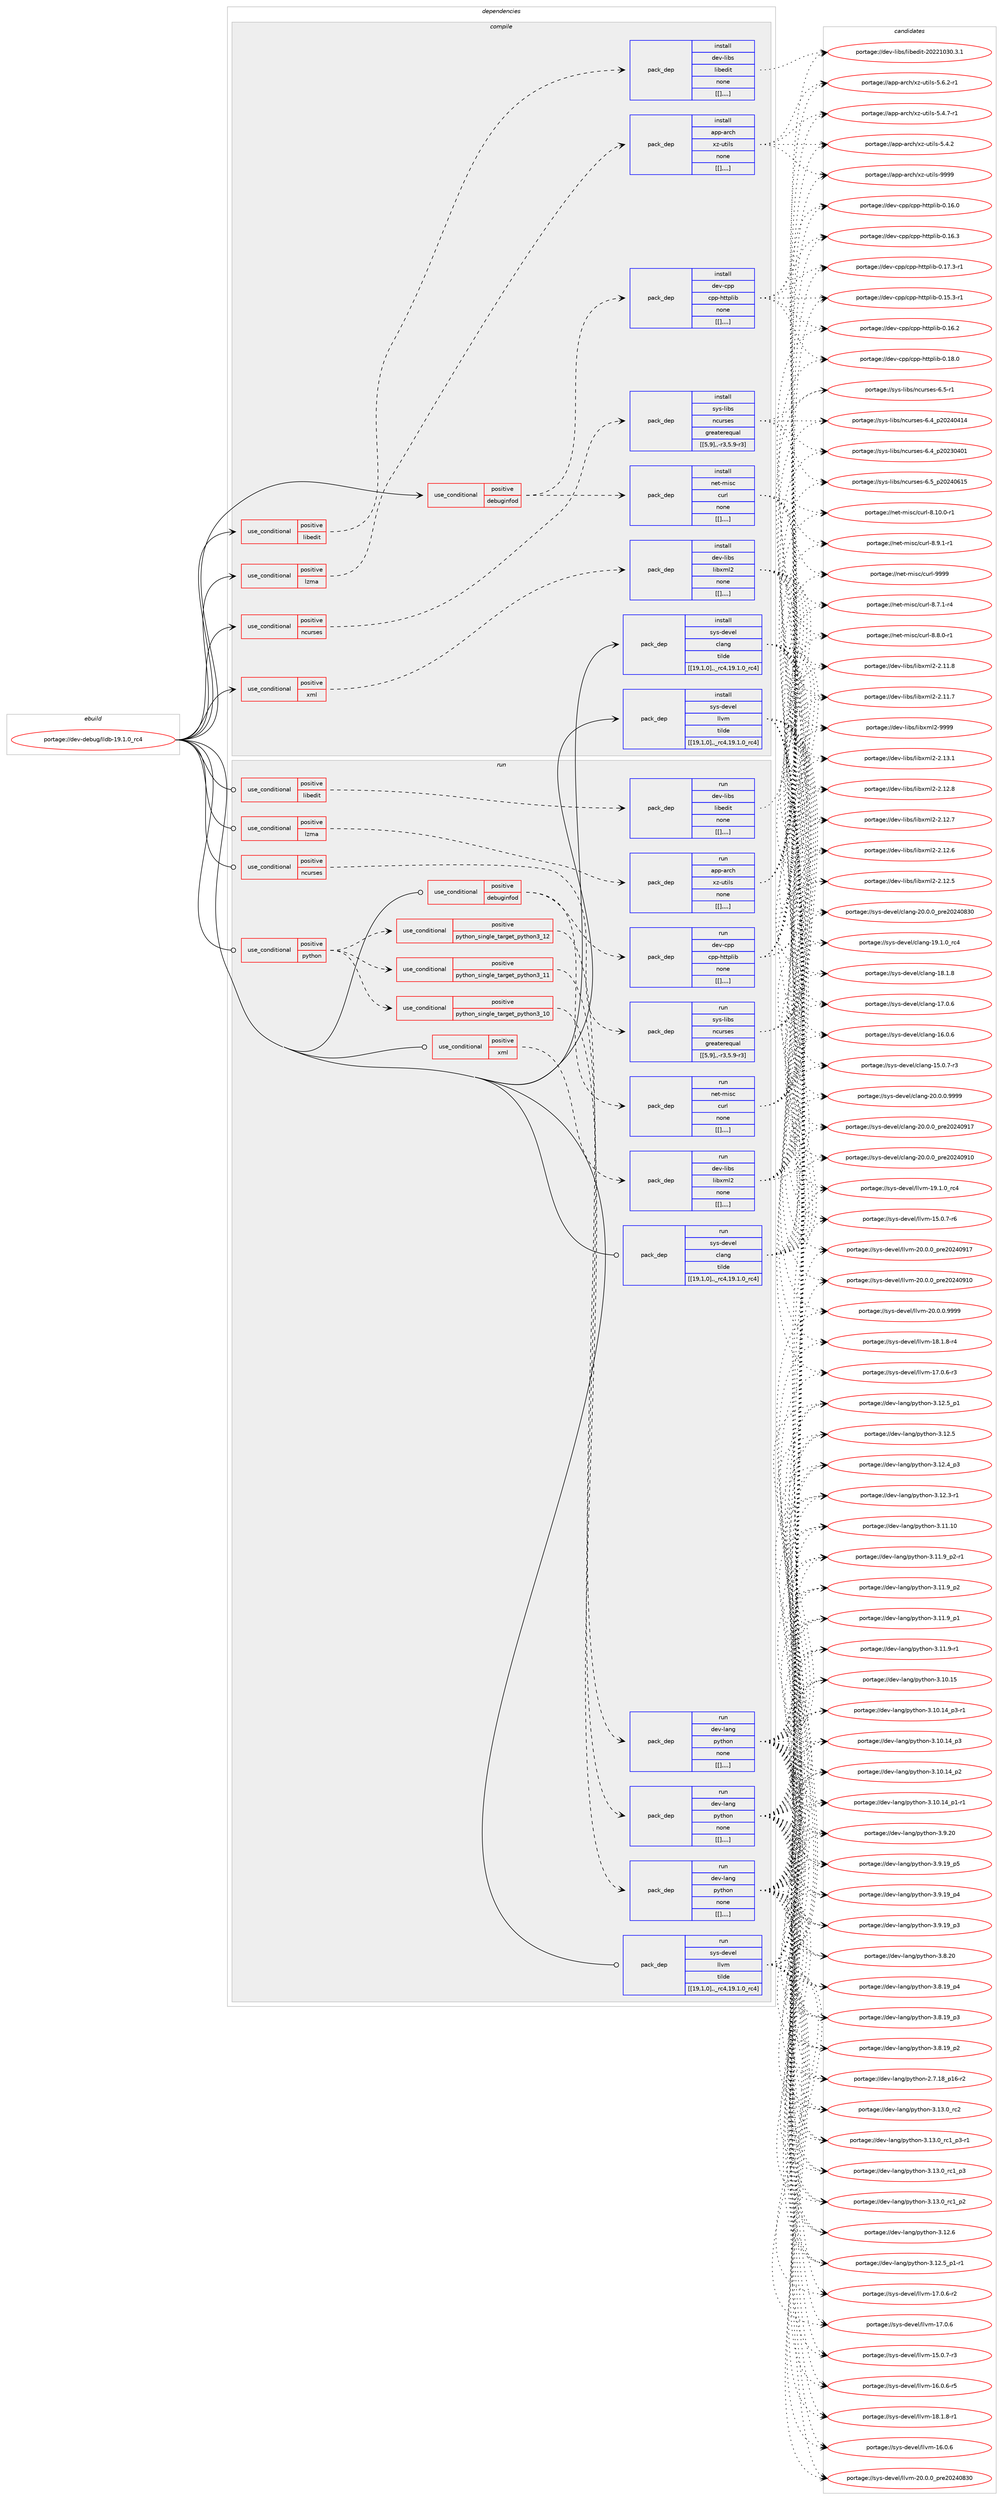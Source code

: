 digraph prolog {

# *************
# Graph options
# *************

newrank=true;
concentrate=true;
compound=true;
graph [rankdir=LR,fontname=Helvetica,fontsize=10,ranksep=1.5];#, ranksep=2.5, nodesep=0.2];
edge  [arrowhead=vee];
node  [fontname=Helvetica,fontsize=10];

# **********
# The ebuild
# **********

subgraph cluster_leftcol {
color=gray;
label=<<i>ebuild</i>>;
id [label="portage://dev-debug/lldb-19.1.0_rc4", color=red, width=4, href="../dev-debug/lldb-19.1.0_rc4.svg"];
}

# ****************
# The dependencies
# ****************

subgraph cluster_midcol {
color=gray;
label=<<i>dependencies</i>>;
subgraph cluster_compile {
fillcolor="#eeeeee";
style=filled;
label=<<i>compile</i>>;
subgraph cond19553 {
dependency72795 [label=<<TABLE BORDER="0" CELLBORDER="1" CELLSPACING="0" CELLPADDING="4"><TR><TD ROWSPAN="3" CELLPADDING="10">use_conditional</TD></TR><TR><TD>positive</TD></TR><TR><TD>debuginfod</TD></TR></TABLE>>, shape=none, color=red];
subgraph pack52294 {
dependency72796 [label=<<TABLE BORDER="0" CELLBORDER="1" CELLSPACING="0" CELLPADDING="4" WIDTH="220"><TR><TD ROWSPAN="6" CELLPADDING="30">pack_dep</TD></TR><TR><TD WIDTH="110">install</TD></TR><TR><TD>net-misc</TD></TR><TR><TD>curl</TD></TR><TR><TD>none</TD></TR><TR><TD>[[],,,,]</TD></TR></TABLE>>, shape=none, color=blue];
}
dependency72795:e -> dependency72796:w [weight=20,style="dashed",arrowhead="vee"];
subgraph pack52295 {
dependency72797 [label=<<TABLE BORDER="0" CELLBORDER="1" CELLSPACING="0" CELLPADDING="4" WIDTH="220"><TR><TD ROWSPAN="6" CELLPADDING="30">pack_dep</TD></TR><TR><TD WIDTH="110">install</TD></TR><TR><TD>dev-cpp</TD></TR><TR><TD>cpp-httplib</TD></TR><TR><TD>none</TD></TR><TR><TD>[[],,,,]</TD></TR></TABLE>>, shape=none, color=blue];
}
dependency72795:e -> dependency72797:w [weight=20,style="dashed",arrowhead="vee"];
}
id:e -> dependency72795:w [weight=20,style="solid",arrowhead="vee"];
subgraph cond19554 {
dependency72798 [label=<<TABLE BORDER="0" CELLBORDER="1" CELLSPACING="0" CELLPADDING="4"><TR><TD ROWSPAN="3" CELLPADDING="10">use_conditional</TD></TR><TR><TD>positive</TD></TR><TR><TD>libedit</TD></TR></TABLE>>, shape=none, color=red];
subgraph pack52296 {
dependency72799 [label=<<TABLE BORDER="0" CELLBORDER="1" CELLSPACING="0" CELLPADDING="4" WIDTH="220"><TR><TD ROWSPAN="6" CELLPADDING="30">pack_dep</TD></TR><TR><TD WIDTH="110">install</TD></TR><TR><TD>dev-libs</TD></TR><TR><TD>libedit</TD></TR><TR><TD>none</TD></TR><TR><TD>[[],,,,]</TD></TR></TABLE>>, shape=none, color=blue];
}
dependency72798:e -> dependency72799:w [weight=20,style="dashed",arrowhead="vee"];
}
id:e -> dependency72798:w [weight=20,style="solid",arrowhead="vee"];
subgraph cond19555 {
dependency72800 [label=<<TABLE BORDER="0" CELLBORDER="1" CELLSPACING="0" CELLPADDING="4"><TR><TD ROWSPAN="3" CELLPADDING="10">use_conditional</TD></TR><TR><TD>positive</TD></TR><TR><TD>lzma</TD></TR></TABLE>>, shape=none, color=red];
subgraph pack52297 {
dependency72801 [label=<<TABLE BORDER="0" CELLBORDER="1" CELLSPACING="0" CELLPADDING="4" WIDTH="220"><TR><TD ROWSPAN="6" CELLPADDING="30">pack_dep</TD></TR><TR><TD WIDTH="110">install</TD></TR><TR><TD>app-arch</TD></TR><TR><TD>xz-utils</TD></TR><TR><TD>none</TD></TR><TR><TD>[[],,,,]</TD></TR></TABLE>>, shape=none, color=blue];
}
dependency72800:e -> dependency72801:w [weight=20,style="dashed",arrowhead="vee"];
}
id:e -> dependency72800:w [weight=20,style="solid",arrowhead="vee"];
subgraph cond19556 {
dependency72802 [label=<<TABLE BORDER="0" CELLBORDER="1" CELLSPACING="0" CELLPADDING="4"><TR><TD ROWSPAN="3" CELLPADDING="10">use_conditional</TD></TR><TR><TD>positive</TD></TR><TR><TD>ncurses</TD></TR></TABLE>>, shape=none, color=red];
subgraph pack52298 {
dependency72803 [label=<<TABLE BORDER="0" CELLBORDER="1" CELLSPACING="0" CELLPADDING="4" WIDTH="220"><TR><TD ROWSPAN="6" CELLPADDING="30">pack_dep</TD></TR><TR><TD WIDTH="110">install</TD></TR><TR><TD>sys-libs</TD></TR><TR><TD>ncurses</TD></TR><TR><TD>greaterequal</TD></TR><TR><TD>[[5,9],,-r3,5.9-r3]</TD></TR></TABLE>>, shape=none, color=blue];
}
dependency72802:e -> dependency72803:w [weight=20,style="dashed",arrowhead="vee"];
}
id:e -> dependency72802:w [weight=20,style="solid",arrowhead="vee"];
subgraph cond19557 {
dependency72804 [label=<<TABLE BORDER="0" CELLBORDER="1" CELLSPACING="0" CELLPADDING="4"><TR><TD ROWSPAN="3" CELLPADDING="10">use_conditional</TD></TR><TR><TD>positive</TD></TR><TR><TD>xml</TD></TR></TABLE>>, shape=none, color=red];
subgraph pack52299 {
dependency72805 [label=<<TABLE BORDER="0" CELLBORDER="1" CELLSPACING="0" CELLPADDING="4" WIDTH="220"><TR><TD ROWSPAN="6" CELLPADDING="30">pack_dep</TD></TR><TR><TD WIDTH="110">install</TD></TR><TR><TD>dev-libs</TD></TR><TR><TD>libxml2</TD></TR><TR><TD>none</TD></TR><TR><TD>[[],,,,]</TD></TR></TABLE>>, shape=none, color=blue];
}
dependency72804:e -> dependency72805:w [weight=20,style="dashed",arrowhead="vee"];
}
id:e -> dependency72804:w [weight=20,style="solid",arrowhead="vee"];
subgraph pack52300 {
dependency72806 [label=<<TABLE BORDER="0" CELLBORDER="1" CELLSPACING="0" CELLPADDING="4" WIDTH="220"><TR><TD ROWSPAN="6" CELLPADDING="30">pack_dep</TD></TR><TR><TD WIDTH="110">install</TD></TR><TR><TD>sys-devel</TD></TR><TR><TD>clang</TD></TR><TR><TD>tilde</TD></TR><TR><TD>[[19,1,0],,_rc4,19.1.0_rc4]</TD></TR></TABLE>>, shape=none, color=blue];
}
id:e -> dependency72806:w [weight=20,style="solid",arrowhead="vee"];
subgraph pack52301 {
dependency72807 [label=<<TABLE BORDER="0" CELLBORDER="1" CELLSPACING="0" CELLPADDING="4" WIDTH="220"><TR><TD ROWSPAN="6" CELLPADDING="30">pack_dep</TD></TR><TR><TD WIDTH="110">install</TD></TR><TR><TD>sys-devel</TD></TR><TR><TD>llvm</TD></TR><TR><TD>tilde</TD></TR><TR><TD>[[19,1,0],,_rc4,19.1.0_rc4]</TD></TR></TABLE>>, shape=none, color=blue];
}
id:e -> dependency72807:w [weight=20,style="solid",arrowhead="vee"];
}
subgraph cluster_compileandrun {
fillcolor="#eeeeee";
style=filled;
label=<<i>compile and run</i>>;
}
subgraph cluster_run {
fillcolor="#eeeeee";
style=filled;
label=<<i>run</i>>;
subgraph cond19558 {
dependency72808 [label=<<TABLE BORDER="0" CELLBORDER="1" CELLSPACING="0" CELLPADDING="4"><TR><TD ROWSPAN="3" CELLPADDING="10">use_conditional</TD></TR><TR><TD>positive</TD></TR><TR><TD>debuginfod</TD></TR></TABLE>>, shape=none, color=red];
subgraph pack52302 {
dependency72809 [label=<<TABLE BORDER="0" CELLBORDER="1" CELLSPACING="0" CELLPADDING="4" WIDTH="220"><TR><TD ROWSPAN="6" CELLPADDING="30">pack_dep</TD></TR><TR><TD WIDTH="110">run</TD></TR><TR><TD>net-misc</TD></TR><TR><TD>curl</TD></TR><TR><TD>none</TD></TR><TR><TD>[[],,,,]</TD></TR></TABLE>>, shape=none, color=blue];
}
dependency72808:e -> dependency72809:w [weight=20,style="dashed",arrowhead="vee"];
subgraph pack52303 {
dependency72810 [label=<<TABLE BORDER="0" CELLBORDER="1" CELLSPACING="0" CELLPADDING="4" WIDTH="220"><TR><TD ROWSPAN="6" CELLPADDING="30">pack_dep</TD></TR><TR><TD WIDTH="110">run</TD></TR><TR><TD>dev-cpp</TD></TR><TR><TD>cpp-httplib</TD></TR><TR><TD>none</TD></TR><TR><TD>[[],,,,]</TD></TR></TABLE>>, shape=none, color=blue];
}
dependency72808:e -> dependency72810:w [weight=20,style="dashed",arrowhead="vee"];
}
id:e -> dependency72808:w [weight=20,style="solid",arrowhead="odot"];
subgraph cond19559 {
dependency72811 [label=<<TABLE BORDER="0" CELLBORDER="1" CELLSPACING="0" CELLPADDING="4"><TR><TD ROWSPAN="3" CELLPADDING="10">use_conditional</TD></TR><TR><TD>positive</TD></TR><TR><TD>libedit</TD></TR></TABLE>>, shape=none, color=red];
subgraph pack52304 {
dependency72812 [label=<<TABLE BORDER="0" CELLBORDER="1" CELLSPACING="0" CELLPADDING="4" WIDTH="220"><TR><TD ROWSPAN="6" CELLPADDING="30">pack_dep</TD></TR><TR><TD WIDTH="110">run</TD></TR><TR><TD>dev-libs</TD></TR><TR><TD>libedit</TD></TR><TR><TD>none</TD></TR><TR><TD>[[],,,,]</TD></TR></TABLE>>, shape=none, color=blue];
}
dependency72811:e -> dependency72812:w [weight=20,style="dashed",arrowhead="vee"];
}
id:e -> dependency72811:w [weight=20,style="solid",arrowhead="odot"];
subgraph cond19560 {
dependency72813 [label=<<TABLE BORDER="0" CELLBORDER="1" CELLSPACING="0" CELLPADDING="4"><TR><TD ROWSPAN="3" CELLPADDING="10">use_conditional</TD></TR><TR><TD>positive</TD></TR><TR><TD>lzma</TD></TR></TABLE>>, shape=none, color=red];
subgraph pack52305 {
dependency72814 [label=<<TABLE BORDER="0" CELLBORDER="1" CELLSPACING="0" CELLPADDING="4" WIDTH="220"><TR><TD ROWSPAN="6" CELLPADDING="30">pack_dep</TD></TR><TR><TD WIDTH="110">run</TD></TR><TR><TD>app-arch</TD></TR><TR><TD>xz-utils</TD></TR><TR><TD>none</TD></TR><TR><TD>[[],,,,]</TD></TR></TABLE>>, shape=none, color=blue];
}
dependency72813:e -> dependency72814:w [weight=20,style="dashed",arrowhead="vee"];
}
id:e -> dependency72813:w [weight=20,style="solid",arrowhead="odot"];
subgraph cond19561 {
dependency72815 [label=<<TABLE BORDER="0" CELLBORDER="1" CELLSPACING="0" CELLPADDING="4"><TR><TD ROWSPAN="3" CELLPADDING="10">use_conditional</TD></TR><TR><TD>positive</TD></TR><TR><TD>ncurses</TD></TR></TABLE>>, shape=none, color=red];
subgraph pack52306 {
dependency72816 [label=<<TABLE BORDER="0" CELLBORDER="1" CELLSPACING="0" CELLPADDING="4" WIDTH="220"><TR><TD ROWSPAN="6" CELLPADDING="30">pack_dep</TD></TR><TR><TD WIDTH="110">run</TD></TR><TR><TD>sys-libs</TD></TR><TR><TD>ncurses</TD></TR><TR><TD>greaterequal</TD></TR><TR><TD>[[5,9],,-r3,5.9-r3]</TD></TR></TABLE>>, shape=none, color=blue];
}
dependency72815:e -> dependency72816:w [weight=20,style="dashed",arrowhead="vee"];
}
id:e -> dependency72815:w [weight=20,style="solid",arrowhead="odot"];
subgraph cond19562 {
dependency72817 [label=<<TABLE BORDER="0" CELLBORDER="1" CELLSPACING="0" CELLPADDING="4"><TR><TD ROWSPAN="3" CELLPADDING="10">use_conditional</TD></TR><TR><TD>positive</TD></TR><TR><TD>python</TD></TR></TABLE>>, shape=none, color=red];
subgraph cond19563 {
dependency72818 [label=<<TABLE BORDER="0" CELLBORDER="1" CELLSPACING="0" CELLPADDING="4"><TR><TD ROWSPAN="3" CELLPADDING="10">use_conditional</TD></TR><TR><TD>positive</TD></TR><TR><TD>python_single_target_python3_10</TD></TR></TABLE>>, shape=none, color=red];
subgraph pack52307 {
dependency72819 [label=<<TABLE BORDER="0" CELLBORDER="1" CELLSPACING="0" CELLPADDING="4" WIDTH="220"><TR><TD ROWSPAN="6" CELLPADDING="30">pack_dep</TD></TR><TR><TD WIDTH="110">run</TD></TR><TR><TD>dev-lang</TD></TR><TR><TD>python</TD></TR><TR><TD>none</TD></TR><TR><TD>[[],,,,]</TD></TR></TABLE>>, shape=none, color=blue];
}
dependency72818:e -> dependency72819:w [weight=20,style="dashed",arrowhead="vee"];
}
dependency72817:e -> dependency72818:w [weight=20,style="dashed",arrowhead="vee"];
subgraph cond19564 {
dependency72820 [label=<<TABLE BORDER="0" CELLBORDER="1" CELLSPACING="0" CELLPADDING="4"><TR><TD ROWSPAN="3" CELLPADDING="10">use_conditional</TD></TR><TR><TD>positive</TD></TR><TR><TD>python_single_target_python3_11</TD></TR></TABLE>>, shape=none, color=red];
subgraph pack52308 {
dependency72821 [label=<<TABLE BORDER="0" CELLBORDER="1" CELLSPACING="0" CELLPADDING="4" WIDTH="220"><TR><TD ROWSPAN="6" CELLPADDING="30">pack_dep</TD></TR><TR><TD WIDTH="110">run</TD></TR><TR><TD>dev-lang</TD></TR><TR><TD>python</TD></TR><TR><TD>none</TD></TR><TR><TD>[[],,,,]</TD></TR></TABLE>>, shape=none, color=blue];
}
dependency72820:e -> dependency72821:w [weight=20,style="dashed",arrowhead="vee"];
}
dependency72817:e -> dependency72820:w [weight=20,style="dashed",arrowhead="vee"];
subgraph cond19565 {
dependency72822 [label=<<TABLE BORDER="0" CELLBORDER="1" CELLSPACING="0" CELLPADDING="4"><TR><TD ROWSPAN="3" CELLPADDING="10">use_conditional</TD></TR><TR><TD>positive</TD></TR><TR><TD>python_single_target_python3_12</TD></TR></TABLE>>, shape=none, color=red];
subgraph pack52309 {
dependency72823 [label=<<TABLE BORDER="0" CELLBORDER="1" CELLSPACING="0" CELLPADDING="4" WIDTH="220"><TR><TD ROWSPAN="6" CELLPADDING="30">pack_dep</TD></TR><TR><TD WIDTH="110">run</TD></TR><TR><TD>dev-lang</TD></TR><TR><TD>python</TD></TR><TR><TD>none</TD></TR><TR><TD>[[],,,,]</TD></TR></TABLE>>, shape=none, color=blue];
}
dependency72822:e -> dependency72823:w [weight=20,style="dashed",arrowhead="vee"];
}
dependency72817:e -> dependency72822:w [weight=20,style="dashed",arrowhead="vee"];
}
id:e -> dependency72817:w [weight=20,style="solid",arrowhead="odot"];
subgraph cond19566 {
dependency72824 [label=<<TABLE BORDER="0" CELLBORDER="1" CELLSPACING="0" CELLPADDING="4"><TR><TD ROWSPAN="3" CELLPADDING="10">use_conditional</TD></TR><TR><TD>positive</TD></TR><TR><TD>xml</TD></TR></TABLE>>, shape=none, color=red];
subgraph pack52310 {
dependency72825 [label=<<TABLE BORDER="0" CELLBORDER="1" CELLSPACING="0" CELLPADDING="4" WIDTH="220"><TR><TD ROWSPAN="6" CELLPADDING="30">pack_dep</TD></TR><TR><TD WIDTH="110">run</TD></TR><TR><TD>dev-libs</TD></TR><TR><TD>libxml2</TD></TR><TR><TD>none</TD></TR><TR><TD>[[],,,,]</TD></TR></TABLE>>, shape=none, color=blue];
}
dependency72824:e -> dependency72825:w [weight=20,style="dashed",arrowhead="vee"];
}
id:e -> dependency72824:w [weight=20,style="solid",arrowhead="odot"];
subgraph pack52311 {
dependency72826 [label=<<TABLE BORDER="0" CELLBORDER="1" CELLSPACING="0" CELLPADDING="4" WIDTH="220"><TR><TD ROWSPAN="6" CELLPADDING="30">pack_dep</TD></TR><TR><TD WIDTH="110">run</TD></TR><TR><TD>sys-devel</TD></TR><TR><TD>clang</TD></TR><TR><TD>tilde</TD></TR><TR><TD>[[19,1,0],,_rc4,19.1.0_rc4]</TD></TR></TABLE>>, shape=none, color=blue];
}
id:e -> dependency72826:w [weight=20,style="solid",arrowhead="odot"];
subgraph pack52312 {
dependency72827 [label=<<TABLE BORDER="0" CELLBORDER="1" CELLSPACING="0" CELLPADDING="4" WIDTH="220"><TR><TD ROWSPAN="6" CELLPADDING="30">pack_dep</TD></TR><TR><TD WIDTH="110">run</TD></TR><TR><TD>sys-devel</TD></TR><TR><TD>llvm</TD></TR><TR><TD>tilde</TD></TR><TR><TD>[[19,1,0],,_rc4,19.1.0_rc4]</TD></TR></TABLE>>, shape=none, color=blue];
}
id:e -> dependency72827:w [weight=20,style="solid",arrowhead="odot"];
}
}

# **************
# The candidates
# **************

subgraph cluster_choices {
rank=same;
color=gray;
label=<<i>candidates</i>>;

subgraph choice52294 {
color=black;
nodesep=1;
choice110101116451091051159947991171141084557575757 [label="portage://net-misc/curl-9999", color=red, width=4,href="../net-misc/curl-9999.svg"];
choice11010111645109105115994799117114108455646494846484511449 [label="portage://net-misc/curl-8.10.0-r1", color=red, width=4,href="../net-misc/curl-8.10.0-r1.svg"];
choice110101116451091051159947991171141084556465746494511449 [label="portage://net-misc/curl-8.9.1-r1", color=red, width=4,href="../net-misc/curl-8.9.1-r1.svg"];
choice110101116451091051159947991171141084556465646484511449 [label="portage://net-misc/curl-8.8.0-r1", color=red, width=4,href="../net-misc/curl-8.8.0-r1.svg"];
choice110101116451091051159947991171141084556465546494511452 [label="portage://net-misc/curl-8.7.1-r4", color=red, width=4,href="../net-misc/curl-8.7.1-r4.svg"];
dependency72796:e -> choice110101116451091051159947991171141084557575757:w [style=dotted,weight="100"];
dependency72796:e -> choice11010111645109105115994799117114108455646494846484511449:w [style=dotted,weight="100"];
dependency72796:e -> choice110101116451091051159947991171141084556465746494511449:w [style=dotted,weight="100"];
dependency72796:e -> choice110101116451091051159947991171141084556465646484511449:w [style=dotted,weight="100"];
dependency72796:e -> choice110101116451091051159947991171141084556465546494511452:w [style=dotted,weight="100"];
}
subgraph choice52295 {
color=black;
nodesep=1;
choice10010111845991121124799112112451041161161121081059845484649564648 [label="portage://dev-cpp/cpp-httplib-0.18.0", color=red, width=4,href="../dev-cpp/cpp-httplib-0.18.0.svg"];
choice100101118459911211247991121124510411611611210810598454846495546514511449 [label="portage://dev-cpp/cpp-httplib-0.17.3-r1", color=red, width=4,href="../dev-cpp/cpp-httplib-0.17.3-r1.svg"];
choice10010111845991121124799112112451041161161121081059845484649544651 [label="portage://dev-cpp/cpp-httplib-0.16.3", color=red, width=4,href="../dev-cpp/cpp-httplib-0.16.3.svg"];
choice10010111845991121124799112112451041161161121081059845484649544650 [label="portage://dev-cpp/cpp-httplib-0.16.2", color=red, width=4,href="../dev-cpp/cpp-httplib-0.16.2.svg"];
choice10010111845991121124799112112451041161161121081059845484649544648 [label="portage://dev-cpp/cpp-httplib-0.16.0", color=red, width=4,href="../dev-cpp/cpp-httplib-0.16.0.svg"];
choice100101118459911211247991121124510411611611210810598454846495346514511449 [label="portage://dev-cpp/cpp-httplib-0.15.3-r1", color=red, width=4,href="../dev-cpp/cpp-httplib-0.15.3-r1.svg"];
dependency72797:e -> choice10010111845991121124799112112451041161161121081059845484649564648:w [style=dotted,weight="100"];
dependency72797:e -> choice100101118459911211247991121124510411611611210810598454846495546514511449:w [style=dotted,weight="100"];
dependency72797:e -> choice10010111845991121124799112112451041161161121081059845484649544651:w [style=dotted,weight="100"];
dependency72797:e -> choice10010111845991121124799112112451041161161121081059845484649544650:w [style=dotted,weight="100"];
dependency72797:e -> choice10010111845991121124799112112451041161161121081059845484649544648:w [style=dotted,weight="100"];
dependency72797:e -> choice100101118459911211247991121124510411611611210810598454846495346514511449:w [style=dotted,weight="100"];
}
subgraph choice52296 {
color=black;
nodesep=1;
choice1001011184510810598115471081059810110010511645504850504948514846514649 [label="portage://dev-libs/libedit-20221030.3.1", color=red, width=4,href="../dev-libs/libedit-20221030.3.1.svg"];
dependency72799:e -> choice1001011184510810598115471081059810110010511645504850504948514846514649:w [style=dotted,weight="100"];
}
subgraph choice52297 {
color=black;
nodesep=1;
choice9711211245971149910447120122451171161051081154557575757 [label="portage://app-arch/xz-utils-9999", color=red, width=4,href="../app-arch/xz-utils-9999.svg"];
choice9711211245971149910447120122451171161051081154553465446504511449 [label="portage://app-arch/xz-utils-5.6.2-r1", color=red, width=4,href="../app-arch/xz-utils-5.6.2-r1.svg"];
choice9711211245971149910447120122451171161051081154553465246554511449 [label="portage://app-arch/xz-utils-5.4.7-r1", color=red, width=4,href="../app-arch/xz-utils-5.4.7-r1.svg"];
choice971121124597114991044712012245117116105108115455346524650 [label="portage://app-arch/xz-utils-5.4.2", color=red, width=4,href="../app-arch/xz-utils-5.4.2.svg"];
dependency72801:e -> choice9711211245971149910447120122451171161051081154557575757:w [style=dotted,weight="100"];
dependency72801:e -> choice9711211245971149910447120122451171161051081154553465446504511449:w [style=dotted,weight="100"];
dependency72801:e -> choice9711211245971149910447120122451171161051081154553465246554511449:w [style=dotted,weight="100"];
dependency72801:e -> choice971121124597114991044712012245117116105108115455346524650:w [style=dotted,weight="100"];
}
subgraph choice52298 {
color=black;
nodesep=1;
choice1151211154510810598115471109911711411510111545544653951125048505248544953 [label="portage://sys-libs/ncurses-6.5_p20240615", color=red, width=4,href="../sys-libs/ncurses-6.5_p20240615.svg"];
choice11512111545108105981154711099117114115101115455446534511449 [label="portage://sys-libs/ncurses-6.5-r1", color=red, width=4,href="../sys-libs/ncurses-6.5-r1.svg"];
choice1151211154510810598115471109911711411510111545544652951125048505248524952 [label="portage://sys-libs/ncurses-6.4_p20240414", color=red, width=4,href="../sys-libs/ncurses-6.4_p20240414.svg"];
choice1151211154510810598115471109911711411510111545544652951125048505148524849 [label="portage://sys-libs/ncurses-6.4_p20230401", color=red, width=4,href="../sys-libs/ncurses-6.4_p20230401.svg"];
dependency72803:e -> choice1151211154510810598115471109911711411510111545544653951125048505248544953:w [style=dotted,weight="100"];
dependency72803:e -> choice11512111545108105981154711099117114115101115455446534511449:w [style=dotted,weight="100"];
dependency72803:e -> choice1151211154510810598115471109911711411510111545544652951125048505248524952:w [style=dotted,weight="100"];
dependency72803:e -> choice1151211154510810598115471109911711411510111545544652951125048505148524849:w [style=dotted,weight="100"];
}
subgraph choice52299 {
color=black;
nodesep=1;
choice10010111845108105981154710810598120109108504557575757 [label="portage://dev-libs/libxml2-9999", color=red, width=4,href="../dev-libs/libxml2-9999.svg"];
choice100101118451081059811547108105981201091085045504649514649 [label="portage://dev-libs/libxml2-2.13.1", color=red, width=4,href="../dev-libs/libxml2-2.13.1.svg"];
choice100101118451081059811547108105981201091085045504649504656 [label="portage://dev-libs/libxml2-2.12.8", color=red, width=4,href="../dev-libs/libxml2-2.12.8.svg"];
choice100101118451081059811547108105981201091085045504649504655 [label="portage://dev-libs/libxml2-2.12.7", color=red, width=4,href="../dev-libs/libxml2-2.12.7.svg"];
choice100101118451081059811547108105981201091085045504649504654 [label="portage://dev-libs/libxml2-2.12.6", color=red, width=4,href="../dev-libs/libxml2-2.12.6.svg"];
choice100101118451081059811547108105981201091085045504649504653 [label="portage://dev-libs/libxml2-2.12.5", color=red, width=4,href="../dev-libs/libxml2-2.12.5.svg"];
choice100101118451081059811547108105981201091085045504649494656 [label="portage://dev-libs/libxml2-2.11.8", color=red, width=4,href="../dev-libs/libxml2-2.11.8.svg"];
choice100101118451081059811547108105981201091085045504649494655 [label="portage://dev-libs/libxml2-2.11.7", color=red, width=4,href="../dev-libs/libxml2-2.11.7.svg"];
dependency72805:e -> choice10010111845108105981154710810598120109108504557575757:w [style=dotted,weight="100"];
dependency72805:e -> choice100101118451081059811547108105981201091085045504649514649:w [style=dotted,weight="100"];
dependency72805:e -> choice100101118451081059811547108105981201091085045504649504656:w [style=dotted,weight="100"];
dependency72805:e -> choice100101118451081059811547108105981201091085045504649504655:w [style=dotted,weight="100"];
dependency72805:e -> choice100101118451081059811547108105981201091085045504649504654:w [style=dotted,weight="100"];
dependency72805:e -> choice100101118451081059811547108105981201091085045504649504653:w [style=dotted,weight="100"];
dependency72805:e -> choice100101118451081059811547108105981201091085045504649494656:w [style=dotted,weight="100"];
dependency72805:e -> choice100101118451081059811547108105981201091085045504649494655:w [style=dotted,weight="100"];
}
subgraph choice52300 {
color=black;
nodesep=1;
choice11512111545100101118101108479910897110103455048464846484657575757 [label="portage://sys-devel/clang-20.0.0.9999", color=red, width=4,href="../sys-devel/clang-20.0.0.9999.svg"];
choice1151211154510010111810110847991089711010345504846484648951121141015048505248574955 [label="portage://sys-devel/clang-20.0.0_pre20240917", color=red, width=4,href="../sys-devel/clang-20.0.0_pre20240917.svg"];
choice1151211154510010111810110847991089711010345504846484648951121141015048505248574948 [label="portage://sys-devel/clang-20.0.0_pre20240910", color=red, width=4,href="../sys-devel/clang-20.0.0_pre20240910.svg"];
choice1151211154510010111810110847991089711010345504846484648951121141015048505248565148 [label="portage://sys-devel/clang-20.0.0_pre20240830", color=red, width=4,href="../sys-devel/clang-20.0.0_pre20240830.svg"];
choice1151211154510010111810110847991089711010345495746494648951149952 [label="portage://sys-devel/clang-19.1.0_rc4", color=red, width=4,href="../sys-devel/clang-19.1.0_rc4.svg"];
choice1151211154510010111810110847991089711010345495646494656 [label="portage://sys-devel/clang-18.1.8", color=red, width=4,href="../sys-devel/clang-18.1.8.svg"];
choice1151211154510010111810110847991089711010345495546484654 [label="portage://sys-devel/clang-17.0.6", color=red, width=4,href="../sys-devel/clang-17.0.6.svg"];
choice1151211154510010111810110847991089711010345495446484654 [label="portage://sys-devel/clang-16.0.6", color=red, width=4,href="../sys-devel/clang-16.0.6.svg"];
choice11512111545100101118101108479910897110103454953464846554511451 [label="portage://sys-devel/clang-15.0.7-r3", color=red, width=4,href="../sys-devel/clang-15.0.7-r3.svg"];
dependency72806:e -> choice11512111545100101118101108479910897110103455048464846484657575757:w [style=dotted,weight="100"];
dependency72806:e -> choice1151211154510010111810110847991089711010345504846484648951121141015048505248574955:w [style=dotted,weight="100"];
dependency72806:e -> choice1151211154510010111810110847991089711010345504846484648951121141015048505248574948:w [style=dotted,weight="100"];
dependency72806:e -> choice1151211154510010111810110847991089711010345504846484648951121141015048505248565148:w [style=dotted,weight="100"];
dependency72806:e -> choice1151211154510010111810110847991089711010345495746494648951149952:w [style=dotted,weight="100"];
dependency72806:e -> choice1151211154510010111810110847991089711010345495646494656:w [style=dotted,weight="100"];
dependency72806:e -> choice1151211154510010111810110847991089711010345495546484654:w [style=dotted,weight="100"];
dependency72806:e -> choice1151211154510010111810110847991089711010345495446484654:w [style=dotted,weight="100"];
dependency72806:e -> choice11512111545100101118101108479910897110103454953464846554511451:w [style=dotted,weight="100"];
}
subgraph choice52301 {
color=black;
nodesep=1;
choice1151211154510010111810110847108108118109455048464846484657575757 [label="portage://sys-devel/llvm-20.0.0.9999", color=red, width=4,href="../sys-devel/llvm-20.0.0.9999.svg"];
choice115121115451001011181011084710810811810945504846484648951121141015048505248574955 [label="portage://sys-devel/llvm-20.0.0_pre20240917", color=red, width=4,href="../sys-devel/llvm-20.0.0_pre20240917.svg"];
choice115121115451001011181011084710810811810945504846484648951121141015048505248574948 [label="portage://sys-devel/llvm-20.0.0_pre20240910", color=red, width=4,href="../sys-devel/llvm-20.0.0_pre20240910.svg"];
choice115121115451001011181011084710810811810945504846484648951121141015048505248565148 [label="portage://sys-devel/llvm-20.0.0_pre20240830", color=red, width=4,href="../sys-devel/llvm-20.0.0_pre20240830.svg"];
choice115121115451001011181011084710810811810945495746494648951149952 [label="portage://sys-devel/llvm-19.1.0_rc4", color=red, width=4,href="../sys-devel/llvm-19.1.0_rc4.svg"];
choice1151211154510010111810110847108108118109454956464946564511452 [label="portage://sys-devel/llvm-18.1.8-r4", color=red, width=4,href="../sys-devel/llvm-18.1.8-r4.svg"];
choice1151211154510010111810110847108108118109454956464946564511449 [label="portage://sys-devel/llvm-18.1.8-r1", color=red, width=4,href="../sys-devel/llvm-18.1.8-r1.svg"];
choice1151211154510010111810110847108108118109454955464846544511451 [label="portage://sys-devel/llvm-17.0.6-r3", color=red, width=4,href="../sys-devel/llvm-17.0.6-r3.svg"];
choice1151211154510010111810110847108108118109454955464846544511450 [label="portage://sys-devel/llvm-17.0.6-r2", color=red, width=4,href="../sys-devel/llvm-17.0.6-r2.svg"];
choice115121115451001011181011084710810811810945495546484654 [label="portage://sys-devel/llvm-17.0.6", color=red, width=4,href="../sys-devel/llvm-17.0.6.svg"];
choice1151211154510010111810110847108108118109454954464846544511453 [label="portage://sys-devel/llvm-16.0.6-r5", color=red, width=4,href="../sys-devel/llvm-16.0.6-r5.svg"];
choice115121115451001011181011084710810811810945495446484654 [label="portage://sys-devel/llvm-16.0.6", color=red, width=4,href="../sys-devel/llvm-16.0.6.svg"];
choice1151211154510010111810110847108108118109454953464846554511454 [label="portage://sys-devel/llvm-15.0.7-r6", color=red, width=4,href="../sys-devel/llvm-15.0.7-r6.svg"];
choice1151211154510010111810110847108108118109454953464846554511451 [label="portage://sys-devel/llvm-15.0.7-r3", color=red, width=4,href="../sys-devel/llvm-15.0.7-r3.svg"];
dependency72807:e -> choice1151211154510010111810110847108108118109455048464846484657575757:w [style=dotted,weight="100"];
dependency72807:e -> choice115121115451001011181011084710810811810945504846484648951121141015048505248574955:w [style=dotted,weight="100"];
dependency72807:e -> choice115121115451001011181011084710810811810945504846484648951121141015048505248574948:w [style=dotted,weight="100"];
dependency72807:e -> choice115121115451001011181011084710810811810945504846484648951121141015048505248565148:w [style=dotted,weight="100"];
dependency72807:e -> choice115121115451001011181011084710810811810945495746494648951149952:w [style=dotted,weight="100"];
dependency72807:e -> choice1151211154510010111810110847108108118109454956464946564511452:w [style=dotted,weight="100"];
dependency72807:e -> choice1151211154510010111810110847108108118109454956464946564511449:w [style=dotted,weight="100"];
dependency72807:e -> choice1151211154510010111810110847108108118109454955464846544511451:w [style=dotted,weight="100"];
dependency72807:e -> choice1151211154510010111810110847108108118109454955464846544511450:w [style=dotted,weight="100"];
dependency72807:e -> choice115121115451001011181011084710810811810945495546484654:w [style=dotted,weight="100"];
dependency72807:e -> choice1151211154510010111810110847108108118109454954464846544511453:w [style=dotted,weight="100"];
dependency72807:e -> choice115121115451001011181011084710810811810945495446484654:w [style=dotted,weight="100"];
dependency72807:e -> choice1151211154510010111810110847108108118109454953464846554511454:w [style=dotted,weight="100"];
dependency72807:e -> choice1151211154510010111810110847108108118109454953464846554511451:w [style=dotted,weight="100"];
}
subgraph choice52302 {
color=black;
nodesep=1;
choice110101116451091051159947991171141084557575757 [label="portage://net-misc/curl-9999", color=red, width=4,href="../net-misc/curl-9999.svg"];
choice11010111645109105115994799117114108455646494846484511449 [label="portage://net-misc/curl-8.10.0-r1", color=red, width=4,href="../net-misc/curl-8.10.0-r1.svg"];
choice110101116451091051159947991171141084556465746494511449 [label="portage://net-misc/curl-8.9.1-r1", color=red, width=4,href="../net-misc/curl-8.9.1-r1.svg"];
choice110101116451091051159947991171141084556465646484511449 [label="portage://net-misc/curl-8.8.0-r1", color=red, width=4,href="../net-misc/curl-8.8.0-r1.svg"];
choice110101116451091051159947991171141084556465546494511452 [label="portage://net-misc/curl-8.7.1-r4", color=red, width=4,href="../net-misc/curl-8.7.1-r4.svg"];
dependency72809:e -> choice110101116451091051159947991171141084557575757:w [style=dotted,weight="100"];
dependency72809:e -> choice11010111645109105115994799117114108455646494846484511449:w [style=dotted,weight="100"];
dependency72809:e -> choice110101116451091051159947991171141084556465746494511449:w [style=dotted,weight="100"];
dependency72809:e -> choice110101116451091051159947991171141084556465646484511449:w [style=dotted,weight="100"];
dependency72809:e -> choice110101116451091051159947991171141084556465546494511452:w [style=dotted,weight="100"];
}
subgraph choice52303 {
color=black;
nodesep=1;
choice10010111845991121124799112112451041161161121081059845484649564648 [label="portage://dev-cpp/cpp-httplib-0.18.0", color=red, width=4,href="../dev-cpp/cpp-httplib-0.18.0.svg"];
choice100101118459911211247991121124510411611611210810598454846495546514511449 [label="portage://dev-cpp/cpp-httplib-0.17.3-r1", color=red, width=4,href="../dev-cpp/cpp-httplib-0.17.3-r1.svg"];
choice10010111845991121124799112112451041161161121081059845484649544651 [label="portage://dev-cpp/cpp-httplib-0.16.3", color=red, width=4,href="../dev-cpp/cpp-httplib-0.16.3.svg"];
choice10010111845991121124799112112451041161161121081059845484649544650 [label="portage://dev-cpp/cpp-httplib-0.16.2", color=red, width=4,href="../dev-cpp/cpp-httplib-0.16.2.svg"];
choice10010111845991121124799112112451041161161121081059845484649544648 [label="portage://dev-cpp/cpp-httplib-0.16.0", color=red, width=4,href="../dev-cpp/cpp-httplib-0.16.0.svg"];
choice100101118459911211247991121124510411611611210810598454846495346514511449 [label="portage://dev-cpp/cpp-httplib-0.15.3-r1", color=red, width=4,href="../dev-cpp/cpp-httplib-0.15.3-r1.svg"];
dependency72810:e -> choice10010111845991121124799112112451041161161121081059845484649564648:w [style=dotted,weight="100"];
dependency72810:e -> choice100101118459911211247991121124510411611611210810598454846495546514511449:w [style=dotted,weight="100"];
dependency72810:e -> choice10010111845991121124799112112451041161161121081059845484649544651:w [style=dotted,weight="100"];
dependency72810:e -> choice10010111845991121124799112112451041161161121081059845484649544650:w [style=dotted,weight="100"];
dependency72810:e -> choice10010111845991121124799112112451041161161121081059845484649544648:w [style=dotted,weight="100"];
dependency72810:e -> choice100101118459911211247991121124510411611611210810598454846495346514511449:w [style=dotted,weight="100"];
}
subgraph choice52304 {
color=black;
nodesep=1;
choice1001011184510810598115471081059810110010511645504850504948514846514649 [label="portage://dev-libs/libedit-20221030.3.1", color=red, width=4,href="../dev-libs/libedit-20221030.3.1.svg"];
dependency72812:e -> choice1001011184510810598115471081059810110010511645504850504948514846514649:w [style=dotted,weight="100"];
}
subgraph choice52305 {
color=black;
nodesep=1;
choice9711211245971149910447120122451171161051081154557575757 [label="portage://app-arch/xz-utils-9999", color=red, width=4,href="../app-arch/xz-utils-9999.svg"];
choice9711211245971149910447120122451171161051081154553465446504511449 [label="portage://app-arch/xz-utils-5.6.2-r1", color=red, width=4,href="../app-arch/xz-utils-5.6.2-r1.svg"];
choice9711211245971149910447120122451171161051081154553465246554511449 [label="portage://app-arch/xz-utils-5.4.7-r1", color=red, width=4,href="../app-arch/xz-utils-5.4.7-r1.svg"];
choice971121124597114991044712012245117116105108115455346524650 [label="portage://app-arch/xz-utils-5.4.2", color=red, width=4,href="../app-arch/xz-utils-5.4.2.svg"];
dependency72814:e -> choice9711211245971149910447120122451171161051081154557575757:w [style=dotted,weight="100"];
dependency72814:e -> choice9711211245971149910447120122451171161051081154553465446504511449:w [style=dotted,weight="100"];
dependency72814:e -> choice9711211245971149910447120122451171161051081154553465246554511449:w [style=dotted,weight="100"];
dependency72814:e -> choice971121124597114991044712012245117116105108115455346524650:w [style=dotted,weight="100"];
}
subgraph choice52306 {
color=black;
nodesep=1;
choice1151211154510810598115471109911711411510111545544653951125048505248544953 [label="portage://sys-libs/ncurses-6.5_p20240615", color=red, width=4,href="../sys-libs/ncurses-6.5_p20240615.svg"];
choice11512111545108105981154711099117114115101115455446534511449 [label="portage://sys-libs/ncurses-6.5-r1", color=red, width=4,href="../sys-libs/ncurses-6.5-r1.svg"];
choice1151211154510810598115471109911711411510111545544652951125048505248524952 [label="portage://sys-libs/ncurses-6.4_p20240414", color=red, width=4,href="../sys-libs/ncurses-6.4_p20240414.svg"];
choice1151211154510810598115471109911711411510111545544652951125048505148524849 [label="portage://sys-libs/ncurses-6.4_p20230401", color=red, width=4,href="../sys-libs/ncurses-6.4_p20230401.svg"];
dependency72816:e -> choice1151211154510810598115471109911711411510111545544653951125048505248544953:w [style=dotted,weight="100"];
dependency72816:e -> choice11512111545108105981154711099117114115101115455446534511449:w [style=dotted,weight="100"];
dependency72816:e -> choice1151211154510810598115471109911711411510111545544652951125048505248524952:w [style=dotted,weight="100"];
dependency72816:e -> choice1151211154510810598115471109911711411510111545544652951125048505148524849:w [style=dotted,weight="100"];
}
subgraph choice52307 {
color=black;
nodesep=1;
choice10010111845108971101034711212111610411111045514649514648951149950 [label="portage://dev-lang/python-3.13.0_rc2", color=red, width=4,href="../dev-lang/python-3.13.0_rc2.svg"];
choice1001011184510897110103471121211161041111104551464951464895114994995112514511449 [label="portage://dev-lang/python-3.13.0_rc1_p3-r1", color=red, width=4,href="../dev-lang/python-3.13.0_rc1_p3-r1.svg"];
choice100101118451089711010347112121116104111110455146495146489511499499511251 [label="portage://dev-lang/python-3.13.0_rc1_p3", color=red, width=4,href="../dev-lang/python-3.13.0_rc1_p3.svg"];
choice100101118451089711010347112121116104111110455146495146489511499499511250 [label="portage://dev-lang/python-3.13.0_rc1_p2", color=red, width=4,href="../dev-lang/python-3.13.0_rc1_p2.svg"];
choice10010111845108971101034711212111610411111045514649504654 [label="portage://dev-lang/python-3.12.6", color=red, width=4,href="../dev-lang/python-3.12.6.svg"];
choice1001011184510897110103471121211161041111104551464950465395112494511449 [label="portage://dev-lang/python-3.12.5_p1-r1", color=red, width=4,href="../dev-lang/python-3.12.5_p1-r1.svg"];
choice100101118451089711010347112121116104111110455146495046539511249 [label="portage://dev-lang/python-3.12.5_p1", color=red, width=4,href="../dev-lang/python-3.12.5_p1.svg"];
choice10010111845108971101034711212111610411111045514649504653 [label="portage://dev-lang/python-3.12.5", color=red, width=4,href="../dev-lang/python-3.12.5.svg"];
choice100101118451089711010347112121116104111110455146495046529511251 [label="portage://dev-lang/python-3.12.4_p3", color=red, width=4,href="../dev-lang/python-3.12.4_p3.svg"];
choice100101118451089711010347112121116104111110455146495046514511449 [label="portage://dev-lang/python-3.12.3-r1", color=red, width=4,href="../dev-lang/python-3.12.3-r1.svg"];
choice1001011184510897110103471121211161041111104551464949464948 [label="portage://dev-lang/python-3.11.10", color=red, width=4,href="../dev-lang/python-3.11.10.svg"];
choice1001011184510897110103471121211161041111104551464949465795112504511449 [label="portage://dev-lang/python-3.11.9_p2-r1", color=red, width=4,href="../dev-lang/python-3.11.9_p2-r1.svg"];
choice100101118451089711010347112121116104111110455146494946579511250 [label="portage://dev-lang/python-3.11.9_p2", color=red, width=4,href="../dev-lang/python-3.11.9_p2.svg"];
choice100101118451089711010347112121116104111110455146494946579511249 [label="portage://dev-lang/python-3.11.9_p1", color=red, width=4,href="../dev-lang/python-3.11.9_p1.svg"];
choice100101118451089711010347112121116104111110455146494946574511449 [label="portage://dev-lang/python-3.11.9-r1", color=red, width=4,href="../dev-lang/python-3.11.9-r1.svg"];
choice1001011184510897110103471121211161041111104551464948464953 [label="portage://dev-lang/python-3.10.15", color=red, width=4,href="../dev-lang/python-3.10.15.svg"];
choice100101118451089711010347112121116104111110455146494846495295112514511449 [label="portage://dev-lang/python-3.10.14_p3-r1", color=red, width=4,href="../dev-lang/python-3.10.14_p3-r1.svg"];
choice10010111845108971101034711212111610411111045514649484649529511251 [label="portage://dev-lang/python-3.10.14_p3", color=red, width=4,href="../dev-lang/python-3.10.14_p3.svg"];
choice10010111845108971101034711212111610411111045514649484649529511250 [label="portage://dev-lang/python-3.10.14_p2", color=red, width=4,href="../dev-lang/python-3.10.14_p2.svg"];
choice100101118451089711010347112121116104111110455146494846495295112494511449 [label="portage://dev-lang/python-3.10.14_p1-r1", color=red, width=4,href="../dev-lang/python-3.10.14_p1-r1.svg"];
choice10010111845108971101034711212111610411111045514657465048 [label="portage://dev-lang/python-3.9.20", color=red, width=4,href="../dev-lang/python-3.9.20.svg"];
choice100101118451089711010347112121116104111110455146574649579511253 [label="portage://dev-lang/python-3.9.19_p5", color=red, width=4,href="../dev-lang/python-3.9.19_p5.svg"];
choice100101118451089711010347112121116104111110455146574649579511252 [label="portage://dev-lang/python-3.9.19_p4", color=red, width=4,href="../dev-lang/python-3.9.19_p4.svg"];
choice100101118451089711010347112121116104111110455146574649579511251 [label="portage://dev-lang/python-3.9.19_p3", color=red, width=4,href="../dev-lang/python-3.9.19_p3.svg"];
choice10010111845108971101034711212111610411111045514656465048 [label="portage://dev-lang/python-3.8.20", color=red, width=4,href="../dev-lang/python-3.8.20.svg"];
choice100101118451089711010347112121116104111110455146564649579511252 [label="portage://dev-lang/python-3.8.19_p4", color=red, width=4,href="../dev-lang/python-3.8.19_p4.svg"];
choice100101118451089711010347112121116104111110455146564649579511251 [label="portage://dev-lang/python-3.8.19_p3", color=red, width=4,href="../dev-lang/python-3.8.19_p3.svg"];
choice100101118451089711010347112121116104111110455146564649579511250 [label="portage://dev-lang/python-3.8.19_p2", color=red, width=4,href="../dev-lang/python-3.8.19_p2.svg"];
choice100101118451089711010347112121116104111110455046554649569511249544511450 [label="portage://dev-lang/python-2.7.18_p16-r2", color=red, width=4,href="../dev-lang/python-2.7.18_p16-r2.svg"];
dependency72819:e -> choice10010111845108971101034711212111610411111045514649514648951149950:w [style=dotted,weight="100"];
dependency72819:e -> choice1001011184510897110103471121211161041111104551464951464895114994995112514511449:w [style=dotted,weight="100"];
dependency72819:e -> choice100101118451089711010347112121116104111110455146495146489511499499511251:w [style=dotted,weight="100"];
dependency72819:e -> choice100101118451089711010347112121116104111110455146495146489511499499511250:w [style=dotted,weight="100"];
dependency72819:e -> choice10010111845108971101034711212111610411111045514649504654:w [style=dotted,weight="100"];
dependency72819:e -> choice1001011184510897110103471121211161041111104551464950465395112494511449:w [style=dotted,weight="100"];
dependency72819:e -> choice100101118451089711010347112121116104111110455146495046539511249:w [style=dotted,weight="100"];
dependency72819:e -> choice10010111845108971101034711212111610411111045514649504653:w [style=dotted,weight="100"];
dependency72819:e -> choice100101118451089711010347112121116104111110455146495046529511251:w [style=dotted,weight="100"];
dependency72819:e -> choice100101118451089711010347112121116104111110455146495046514511449:w [style=dotted,weight="100"];
dependency72819:e -> choice1001011184510897110103471121211161041111104551464949464948:w [style=dotted,weight="100"];
dependency72819:e -> choice1001011184510897110103471121211161041111104551464949465795112504511449:w [style=dotted,weight="100"];
dependency72819:e -> choice100101118451089711010347112121116104111110455146494946579511250:w [style=dotted,weight="100"];
dependency72819:e -> choice100101118451089711010347112121116104111110455146494946579511249:w [style=dotted,weight="100"];
dependency72819:e -> choice100101118451089711010347112121116104111110455146494946574511449:w [style=dotted,weight="100"];
dependency72819:e -> choice1001011184510897110103471121211161041111104551464948464953:w [style=dotted,weight="100"];
dependency72819:e -> choice100101118451089711010347112121116104111110455146494846495295112514511449:w [style=dotted,weight="100"];
dependency72819:e -> choice10010111845108971101034711212111610411111045514649484649529511251:w [style=dotted,weight="100"];
dependency72819:e -> choice10010111845108971101034711212111610411111045514649484649529511250:w [style=dotted,weight="100"];
dependency72819:e -> choice100101118451089711010347112121116104111110455146494846495295112494511449:w [style=dotted,weight="100"];
dependency72819:e -> choice10010111845108971101034711212111610411111045514657465048:w [style=dotted,weight="100"];
dependency72819:e -> choice100101118451089711010347112121116104111110455146574649579511253:w [style=dotted,weight="100"];
dependency72819:e -> choice100101118451089711010347112121116104111110455146574649579511252:w [style=dotted,weight="100"];
dependency72819:e -> choice100101118451089711010347112121116104111110455146574649579511251:w [style=dotted,weight="100"];
dependency72819:e -> choice10010111845108971101034711212111610411111045514656465048:w [style=dotted,weight="100"];
dependency72819:e -> choice100101118451089711010347112121116104111110455146564649579511252:w [style=dotted,weight="100"];
dependency72819:e -> choice100101118451089711010347112121116104111110455146564649579511251:w [style=dotted,weight="100"];
dependency72819:e -> choice100101118451089711010347112121116104111110455146564649579511250:w [style=dotted,weight="100"];
dependency72819:e -> choice100101118451089711010347112121116104111110455046554649569511249544511450:w [style=dotted,weight="100"];
}
subgraph choice52308 {
color=black;
nodesep=1;
choice10010111845108971101034711212111610411111045514649514648951149950 [label="portage://dev-lang/python-3.13.0_rc2", color=red, width=4,href="../dev-lang/python-3.13.0_rc2.svg"];
choice1001011184510897110103471121211161041111104551464951464895114994995112514511449 [label="portage://dev-lang/python-3.13.0_rc1_p3-r1", color=red, width=4,href="../dev-lang/python-3.13.0_rc1_p3-r1.svg"];
choice100101118451089711010347112121116104111110455146495146489511499499511251 [label="portage://dev-lang/python-3.13.0_rc1_p3", color=red, width=4,href="../dev-lang/python-3.13.0_rc1_p3.svg"];
choice100101118451089711010347112121116104111110455146495146489511499499511250 [label="portage://dev-lang/python-3.13.0_rc1_p2", color=red, width=4,href="../dev-lang/python-3.13.0_rc1_p2.svg"];
choice10010111845108971101034711212111610411111045514649504654 [label="portage://dev-lang/python-3.12.6", color=red, width=4,href="../dev-lang/python-3.12.6.svg"];
choice1001011184510897110103471121211161041111104551464950465395112494511449 [label="portage://dev-lang/python-3.12.5_p1-r1", color=red, width=4,href="../dev-lang/python-3.12.5_p1-r1.svg"];
choice100101118451089711010347112121116104111110455146495046539511249 [label="portage://dev-lang/python-3.12.5_p1", color=red, width=4,href="../dev-lang/python-3.12.5_p1.svg"];
choice10010111845108971101034711212111610411111045514649504653 [label="portage://dev-lang/python-3.12.5", color=red, width=4,href="../dev-lang/python-3.12.5.svg"];
choice100101118451089711010347112121116104111110455146495046529511251 [label="portage://dev-lang/python-3.12.4_p3", color=red, width=4,href="../dev-lang/python-3.12.4_p3.svg"];
choice100101118451089711010347112121116104111110455146495046514511449 [label="portage://dev-lang/python-3.12.3-r1", color=red, width=4,href="../dev-lang/python-3.12.3-r1.svg"];
choice1001011184510897110103471121211161041111104551464949464948 [label="portage://dev-lang/python-3.11.10", color=red, width=4,href="../dev-lang/python-3.11.10.svg"];
choice1001011184510897110103471121211161041111104551464949465795112504511449 [label="portage://dev-lang/python-3.11.9_p2-r1", color=red, width=4,href="../dev-lang/python-3.11.9_p2-r1.svg"];
choice100101118451089711010347112121116104111110455146494946579511250 [label="portage://dev-lang/python-3.11.9_p2", color=red, width=4,href="../dev-lang/python-3.11.9_p2.svg"];
choice100101118451089711010347112121116104111110455146494946579511249 [label="portage://dev-lang/python-3.11.9_p1", color=red, width=4,href="../dev-lang/python-3.11.9_p1.svg"];
choice100101118451089711010347112121116104111110455146494946574511449 [label="portage://dev-lang/python-3.11.9-r1", color=red, width=4,href="../dev-lang/python-3.11.9-r1.svg"];
choice1001011184510897110103471121211161041111104551464948464953 [label="portage://dev-lang/python-3.10.15", color=red, width=4,href="../dev-lang/python-3.10.15.svg"];
choice100101118451089711010347112121116104111110455146494846495295112514511449 [label="portage://dev-lang/python-3.10.14_p3-r1", color=red, width=4,href="../dev-lang/python-3.10.14_p3-r1.svg"];
choice10010111845108971101034711212111610411111045514649484649529511251 [label="portage://dev-lang/python-3.10.14_p3", color=red, width=4,href="../dev-lang/python-3.10.14_p3.svg"];
choice10010111845108971101034711212111610411111045514649484649529511250 [label="portage://dev-lang/python-3.10.14_p2", color=red, width=4,href="../dev-lang/python-3.10.14_p2.svg"];
choice100101118451089711010347112121116104111110455146494846495295112494511449 [label="portage://dev-lang/python-3.10.14_p1-r1", color=red, width=4,href="../dev-lang/python-3.10.14_p1-r1.svg"];
choice10010111845108971101034711212111610411111045514657465048 [label="portage://dev-lang/python-3.9.20", color=red, width=4,href="../dev-lang/python-3.9.20.svg"];
choice100101118451089711010347112121116104111110455146574649579511253 [label="portage://dev-lang/python-3.9.19_p5", color=red, width=4,href="../dev-lang/python-3.9.19_p5.svg"];
choice100101118451089711010347112121116104111110455146574649579511252 [label="portage://dev-lang/python-3.9.19_p4", color=red, width=4,href="../dev-lang/python-3.9.19_p4.svg"];
choice100101118451089711010347112121116104111110455146574649579511251 [label="portage://dev-lang/python-3.9.19_p3", color=red, width=4,href="../dev-lang/python-3.9.19_p3.svg"];
choice10010111845108971101034711212111610411111045514656465048 [label="portage://dev-lang/python-3.8.20", color=red, width=4,href="../dev-lang/python-3.8.20.svg"];
choice100101118451089711010347112121116104111110455146564649579511252 [label="portage://dev-lang/python-3.8.19_p4", color=red, width=4,href="../dev-lang/python-3.8.19_p4.svg"];
choice100101118451089711010347112121116104111110455146564649579511251 [label="portage://dev-lang/python-3.8.19_p3", color=red, width=4,href="../dev-lang/python-3.8.19_p3.svg"];
choice100101118451089711010347112121116104111110455146564649579511250 [label="portage://dev-lang/python-3.8.19_p2", color=red, width=4,href="../dev-lang/python-3.8.19_p2.svg"];
choice100101118451089711010347112121116104111110455046554649569511249544511450 [label="portage://dev-lang/python-2.7.18_p16-r2", color=red, width=4,href="../dev-lang/python-2.7.18_p16-r2.svg"];
dependency72821:e -> choice10010111845108971101034711212111610411111045514649514648951149950:w [style=dotted,weight="100"];
dependency72821:e -> choice1001011184510897110103471121211161041111104551464951464895114994995112514511449:w [style=dotted,weight="100"];
dependency72821:e -> choice100101118451089711010347112121116104111110455146495146489511499499511251:w [style=dotted,weight="100"];
dependency72821:e -> choice100101118451089711010347112121116104111110455146495146489511499499511250:w [style=dotted,weight="100"];
dependency72821:e -> choice10010111845108971101034711212111610411111045514649504654:w [style=dotted,weight="100"];
dependency72821:e -> choice1001011184510897110103471121211161041111104551464950465395112494511449:w [style=dotted,weight="100"];
dependency72821:e -> choice100101118451089711010347112121116104111110455146495046539511249:w [style=dotted,weight="100"];
dependency72821:e -> choice10010111845108971101034711212111610411111045514649504653:w [style=dotted,weight="100"];
dependency72821:e -> choice100101118451089711010347112121116104111110455146495046529511251:w [style=dotted,weight="100"];
dependency72821:e -> choice100101118451089711010347112121116104111110455146495046514511449:w [style=dotted,weight="100"];
dependency72821:e -> choice1001011184510897110103471121211161041111104551464949464948:w [style=dotted,weight="100"];
dependency72821:e -> choice1001011184510897110103471121211161041111104551464949465795112504511449:w [style=dotted,weight="100"];
dependency72821:e -> choice100101118451089711010347112121116104111110455146494946579511250:w [style=dotted,weight="100"];
dependency72821:e -> choice100101118451089711010347112121116104111110455146494946579511249:w [style=dotted,weight="100"];
dependency72821:e -> choice100101118451089711010347112121116104111110455146494946574511449:w [style=dotted,weight="100"];
dependency72821:e -> choice1001011184510897110103471121211161041111104551464948464953:w [style=dotted,weight="100"];
dependency72821:e -> choice100101118451089711010347112121116104111110455146494846495295112514511449:w [style=dotted,weight="100"];
dependency72821:e -> choice10010111845108971101034711212111610411111045514649484649529511251:w [style=dotted,weight="100"];
dependency72821:e -> choice10010111845108971101034711212111610411111045514649484649529511250:w [style=dotted,weight="100"];
dependency72821:e -> choice100101118451089711010347112121116104111110455146494846495295112494511449:w [style=dotted,weight="100"];
dependency72821:e -> choice10010111845108971101034711212111610411111045514657465048:w [style=dotted,weight="100"];
dependency72821:e -> choice100101118451089711010347112121116104111110455146574649579511253:w [style=dotted,weight="100"];
dependency72821:e -> choice100101118451089711010347112121116104111110455146574649579511252:w [style=dotted,weight="100"];
dependency72821:e -> choice100101118451089711010347112121116104111110455146574649579511251:w [style=dotted,weight="100"];
dependency72821:e -> choice10010111845108971101034711212111610411111045514656465048:w [style=dotted,weight="100"];
dependency72821:e -> choice100101118451089711010347112121116104111110455146564649579511252:w [style=dotted,weight="100"];
dependency72821:e -> choice100101118451089711010347112121116104111110455146564649579511251:w [style=dotted,weight="100"];
dependency72821:e -> choice100101118451089711010347112121116104111110455146564649579511250:w [style=dotted,weight="100"];
dependency72821:e -> choice100101118451089711010347112121116104111110455046554649569511249544511450:w [style=dotted,weight="100"];
}
subgraph choice52309 {
color=black;
nodesep=1;
choice10010111845108971101034711212111610411111045514649514648951149950 [label="portage://dev-lang/python-3.13.0_rc2", color=red, width=4,href="../dev-lang/python-3.13.0_rc2.svg"];
choice1001011184510897110103471121211161041111104551464951464895114994995112514511449 [label="portage://dev-lang/python-3.13.0_rc1_p3-r1", color=red, width=4,href="../dev-lang/python-3.13.0_rc1_p3-r1.svg"];
choice100101118451089711010347112121116104111110455146495146489511499499511251 [label="portage://dev-lang/python-3.13.0_rc1_p3", color=red, width=4,href="../dev-lang/python-3.13.0_rc1_p3.svg"];
choice100101118451089711010347112121116104111110455146495146489511499499511250 [label="portage://dev-lang/python-3.13.0_rc1_p2", color=red, width=4,href="../dev-lang/python-3.13.0_rc1_p2.svg"];
choice10010111845108971101034711212111610411111045514649504654 [label="portage://dev-lang/python-3.12.6", color=red, width=4,href="../dev-lang/python-3.12.6.svg"];
choice1001011184510897110103471121211161041111104551464950465395112494511449 [label="portage://dev-lang/python-3.12.5_p1-r1", color=red, width=4,href="../dev-lang/python-3.12.5_p1-r1.svg"];
choice100101118451089711010347112121116104111110455146495046539511249 [label="portage://dev-lang/python-3.12.5_p1", color=red, width=4,href="../dev-lang/python-3.12.5_p1.svg"];
choice10010111845108971101034711212111610411111045514649504653 [label="portage://dev-lang/python-3.12.5", color=red, width=4,href="../dev-lang/python-3.12.5.svg"];
choice100101118451089711010347112121116104111110455146495046529511251 [label="portage://dev-lang/python-3.12.4_p3", color=red, width=4,href="../dev-lang/python-3.12.4_p3.svg"];
choice100101118451089711010347112121116104111110455146495046514511449 [label="portage://dev-lang/python-3.12.3-r1", color=red, width=4,href="../dev-lang/python-3.12.3-r1.svg"];
choice1001011184510897110103471121211161041111104551464949464948 [label="portage://dev-lang/python-3.11.10", color=red, width=4,href="../dev-lang/python-3.11.10.svg"];
choice1001011184510897110103471121211161041111104551464949465795112504511449 [label="portage://dev-lang/python-3.11.9_p2-r1", color=red, width=4,href="../dev-lang/python-3.11.9_p2-r1.svg"];
choice100101118451089711010347112121116104111110455146494946579511250 [label="portage://dev-lang/python-3.11.9_p2", color=red, width=4,href="../dev-lang/python-3.11.9_p2.svg"];
choice100101118451089711010347112121116104111110455146494946579511249 [label="portage://dev-lang/python-3.11.9_p1", color=red, width=4,href="../dev-lang/python-3.11.9_p1.svg"];
choice100101118451089711010347112121116104111110455146494946574511449 [label="portage://dev-lang/python-3.11.9-r1", color=red, width=4,href="../dev-lang/python-3.11.9-r1.svg"];
choice1001011184510897110103471121211161041111104551464948464953 [label="portage://dev-lang/python-3.10.15", color=red, width=4,href="../dev-lang/python-3.10.15.svg"];
choice100101118451089711010347112121116104111110455146494846495295112514511449 [label="portage://dev-lang/python-3.10.14_p3-r1", color=red, width=4,href="../dev-lang/python-3.10.14_p3-r1.svg"];
choice10010111845108971101034711212111610411111045514649484649529511251 [label="portage://dev-lang/python-3.10.14_p3", color=red, width=4,href="../dev-lang/python-3.10.14_p3.svg"];
choice10010111845108971101034711212111610411111045514649484649529511250 [label="portage://dev-lang/python-3.10.14_p2", color=red, width=4,href="../dev-lang/python-3.10.14_p2.svg"];
choice100101118451089711010347112121116104111110455146494846495295112494511449 [label="portage://dev-lang/python-3.10.14_p1-r1", color=red, width=4,href="../dev-lang/python-3.10.14_p1-r1.svg"];
choice10010111845108971101034711212111610411111045514657465048 [label="portage://dev-lang/python-3.9.20", color=red, width=4,href="../dev-lang/python-3.9.20.svg"];
choice100101118451089711010347112121116104111110455146574649579511253 [label="portage://dev-lang/python-3.9.19_p5", color=red, width=4,href="../dev-lang/python-3.9.19_p5.svg"];
choice100101118451089711010347112121116104111110455146574649579511252 [label="portage://dev-lang/python-3.9.19_p4", color=red, width=4,href="../dev-lang/python-3.9.19_p4.svg"];
choice100101118451089711010347112121116104111110455146574649579511251 [label="portage://dev-lang/python-3.9.19_p3", color=red, width=4,href="../dev-lang/python-3.9.19_p3.svg"];
choice10010111845108971101034711212111610411111045514656465048 [label="portage://dev-lang/python-3.8.20", color=red, width=4,href="../dev-lang/python-3.8.20.svg"];
choice100101118451089711010347112121116104111110455146564649579511252 [label="portage://dev-lang/python-3.8.19_p4", color=red, width=4,href="../dev-lang/python-3.8.19_p4.svg"];
choice100101118451089711010347112121116104111110455146564649579511251 [label="portage://dev-lang/python-3.8.19_p3", color=red, width=4,href="../dev-lang/python-3.8.19_p3.svg"];
choice100101118451089711010347112121116104111110455146564649579511250 [label="portage://dev-lang/python-3.8.19_p2", color=red, width=4,href="../dev-lang/python-3.8.19_p2.svg"];
choice100101118451089711010347112121116104111110455046554649569511249544511450 [label="portage://dev-lang/python-2.7.18_p16-r2", color=red, width=4,href="../dev-lang/python-2.7.18_p16-r2.svg"];
dependency72823:e -> choice10010111845108971101034711212111610411111045514649514648951149950:w [style=dotted,weight="100"];
dependency72823:e -> choice1001011184510897110103471121211161041111104551464951464895114994995112514511449:w [style=dotted,weight="100"];
dependency72823:e -> choice100101118451089711010347112121116104111110455146495146489511499499511251:w [style=dotted,weight="100"];
dependency72823:e -> choice100101118451089711010347112121116104111110455146495146489511499499511250:w [style=dotted,weight="100"];
dependency72823:e -> choice10010111845108971101034711212111610411111045514649504654:w [style=dotted,weight="100"];
dependency72823:e -> choice1001011184510897110103471121211161041111104551464950465395112494511449:w [style=dotted,weight="100"];
dependency72823:e -> choice100101118451089711010347112121116104111110455146495046539511249:w [style=dotted,weight="100"];
dependency72823:e -> choice10010111845108971101034711212111610411111045514649504653:w [style=dotted,weight="100"];
dependency72823:e -> choice100101118451089711010347112121116104111110455146495046529511251:w [style=dotted,weight="100"];
dependency72823:e -> choice100101118451089711010347112121116104111110455146495046514511449:w [style=dotted,weight="100"];
dependency72823:e -> choice1001011184510897110103471121211161041111104551464949464948:w [style=dotted,weight="100"];
dependency72823:e -> choice1001011184510897110103471121211161041111104551464949465795112504511449:w [style=dotted,weight="100"];
dependency72823:e -> choice100101118451089711010347112121116104111110455146494946579511250:w [style=dotted,weight="100"];
dependency72823:e -> choice100101118451089711010347112121116104111110455146494946579511249:w [style=dotted,weight="100"];
dependency72823:e -> choice100101118451089711010347112121116104111110455146494946574511449:w [style=dotted,weight="100"];
dependency72823:e -> choice1001011184510897110103471121211161041111104551464948464953:w [style=dotted,weight="100"];
dependency72823:e -> choice100101118451089711010347112121116104111110455146494846495295112514511449:w [style=dotted,weight="100"];
dependency72823:e -> choice10010111845108971101034711212111610411111045514649484649529511251:w [style=dotted,weight="100"];
dependency72823:e -> choice10010111845108971101034711212111610411111045514649484649529511250:w [style=dotted,weight="100"];
dependency72823:e -> choice100101118451089711010347112121116104111110455146494846495295112494511449:w [style=dotted,weight="100"];
dependency72823:e -> choice10010111845108971101034711212111610411111045514657465048:w [style=dotted,weight="100"];
dependency72823:e -> choice100101118451089711010347112121116104111110455146574649579511253:w [style=dotted,weight="100"];
dependency72823:e -> choice100101118451089711010347112121116104111110455146574649579511252:w [style=dotted,weight="100"];
dependency72823:e -> choice100101118451089711010347112121116104111110455146574649579511251:w [style=dotted,weight="100"];
dependency72823:e -> choice10010111845108971101034711212111610411111045514656465048:w [style=dotted,weight="100"];
dependency72823:e -> choice100101118451089711010347112121116104111110455146564649579511252:w [style=dotted,weight="100"];
dependency72823:e -> choice100101118451089711010347112121116104111110455146564649579511251:w [style=dotted,weight="100"];
dependency72823:e -> choice100101118451089711010347112121116104111110455146564649579511250:w [style=dotted,weight="100"];
dependency72823:e -> choice100101118451089711010347112121116104111110455046554649569511249544511450:w [style=dotted,weight="100"];
}
subgraph choice52310 {
color=black;
nodesep=1;
choice10010111845108105981154710810598120109108504557575757 [label="portage://dev-libs/libxml2-9999", color=red, width=4,href="../dev-libs/libxml2-9999.svg"];
choice100101118451081059811547108105981201091085045504649514649 [label="portage://dev-libs/libxml2-2.13.1", color=red, width=4,href="../dev-libs/libxml2-2.13.1.svg"];
choice100101118451081059811547108105981201091085045504649504656 [label="portage://dev-libs/libxml2-2.12.8", color=red, width=4,href="../dev-libs/libxml2-2.12.8.svg"];
choice100101118451081059811547108105981201091085045504649504655 [label="portage://dev-libs/libxml2-2.12.7", color=red, width=4,href="../dev-libs/libxml2-2.12.7.svg"];
choice100101118451081059811547108105981201091085045504649504654 [label="portage://dev-libs/libxml2-2.12.6", color=red, width=4,href="../dev-libs/libxml2-2.12.6.svg"];
choice100101118451081059811547108105981201091085045504649504653 [label="portage://dev-libs/libxml2-2.12.5", color=red, width=4,href="../dev-libs/libxml2-2.12.5.svg"];
choice100101118451081059811547108105981201091085045504649494656 [label="portage://dev-libs/libxml2-2.11.8", color=red, width=4,href="../dev-libs/libxml2-2.11.8.svg"];
choice100101118451081059811547108105981201091085045504649494655 [label="portage://dev-libs/libxml2-2.11.7", color=red, width=4,href="../dev-libs/libxml2-2.11.7.svg"];
dependency72825:e -> choice10010111845108105981154710810598120109108504557575757:w [style=dotted,weight="100"];
dependency72825:e -> choice100101118451081059811547108105981201091085045504649514649:w [style=dotted,weight="100"];
dependency72825:e -> choice100101118451081059811547108105981201091085045504649504656:w [style=dotted,weight="100"];
dependency72825:e -> choice100101118451081059811547108105981201091085045504649504655:w [style=dotted,weight="100"];
dependency72825:e -> choice100101118451081059811547108105981201091085045504649504654:w [style=dotted,weight="100"];
dependency72825:e -> choice100101118451081059811547108105981201091085045504649504653:w [style=dotted,weight="100"];
dependency72825:e -> choice100101118451081059811547108105981201091085045504649494656:w [style=dotted,weight="100"];
dependency72825:e -> choice100101118451081059811547108105981201091085045504649494655:w [style=dotted,weight="100"];
}
subgraph choice52311 {
color=black;
nodesep=1;
choice11512111545100101118101108479910897110103455048464846484657575757 [label="portage://sys-devel/clang-20.0.0.9999", color=red, width=4,href="../sys-devel/clang-20.0.0.9999.svg"];
choice1151211154510010111810110847991089711010345504846484648951121141015048505248574955 [label="portage://sys-devel/clang-20.0.0_pre20240917", color=red, width=4,href="../sys-devel/clang-20.0.0_pre20240917.svg"];
choice1151211154510010111810110847991089711010345504846484648951121141015048505248574948 [label="portage://sys-devel/clang-20.0.0_pre20240910", color=red, width=4,href="../sys-devel/clang-20.0.0_pre20240910.svg"];
choice1151211154510010111810110847991089711010345504846484648951121141015048505248565148 [label="portage://sys-devel/clang-20.0.0_pre20240830", color=red, width=4,href="../sys-devel/clang-20.0.0_pre20240830.svg"];
choice1151211154510010111810110847991089711010345495746494648951149952 [label="portage://sys-devel/clang-19.1.0_rc4", color=red, width=4,href="../sys-devel/clang-19.1.0_rc4.svg"];
choice1151211154510010111810110847991089711010345495646494656 [label="portage://sys-devel/clang-18.1.8", color=red, width=4,href="../sys-devel/clang-18.1.8.svg"];
choice1151211154510010111810110847991089711010345495546484654 [label="portage://sys-devel/clang-17.0.6", color=red, width=4,href="../sys-devel/clang-17.0.6.svg"];
choice1151211154510010111810110847991089711010345495446484654 [label="portage://sys-devel/clang-16.0.6", color=red, width=4,href="../sys-devel/clang-16.0.6.svg"];
choice11512111545100101118101108479910897110103454953464846554511451 [label="portage://sys-devel/clang-15.0.7-r3", color=red, width=4,href="../sys-devel/clang-15.0.7-r3.svg"];
dependency72826:e -> choice11512111545100101118101108479910897110103455048464846484657575757:w [style=dotted,weight="100"];
dependency72826:e -> choice1151211154510010111810110847991089711010345504846484648951121141015048505248574955:w [style=dotted,weight="100"];
dependency72826:e -> choice1151211154510010111810110847991089711010345504846484648951121141015048505248574948:w [style=dotted,weight="100"];
dependency72826:e -> choice1151211154510010111810110847991089711010345504846484648951121141015048505248565148:w [style=dotted,weight="100"];
dependency72826:e -> choice1151211154510010111810110847991089711010345495746494648951149952:w [style=dotted,weight="100"];
dependency72826:e -> choice1151211154510010111810110847991089711010345495646494656:w [style=dotted,weight="100"];
dependency72826:e -> choice1151211154510010111810110847991089711010345495546484654:w [style=dotted,weight="100"];
dependency72826:e -> choice1151211154510010111810110847991089711010345495446484654:w [style=dotted,weight="100"];
dependency72826:e -> choice11512111545100101118101108479910897110103454953464846554511451:w [style=dotted,weight="100"];
}
subgraph choice52312 {
color=black;
nodesep=1;
choice1151211154510010111810110847108108118109455048464846484657575757 [label="portage://sys-devel/llvm-20.0.0.9999", color=red, width=4,href="../sys-devel/llvm-20.0.0.9999.svg"];
choice115121115451001011181011084710810811810945504846484648951121141015048505248574955 [label="portage://sys-devel/llvm-20.0.0_pre20240917", color=red, width=4,href="../sys-devel/llvm-20.0.0_pre20240917.svg"];
choice115121115451001011181011084710810811810945504846484648951121141015048505248574948 [label="portage://sys-devel/llvm-20.0.0_pre20240910", color=red, width=4,href="../sys-devel/llvm-20.0.0_pre20240910.svg"];
choice115121115451001011181011084710810811810945504846484648951121141015048505248565148 [label="portage://sys-devel/llvm-20.0.0_pre20240830", color=red, width=4,href="../sys-devel/llvm-20.0.0_pre20240830.svg"];
choice115121115451001011181011084710810811810945495746494648951149952 [label="portage://sys-devel/llvm-19.1.0_rc4", color=red, width=4,href="../sys-devel/llvm-19.1.0_rc4.svg"];
choice1151211154510010111810110847108108118109454956464946564511452 [label="portage://sys-devel/llvm-18.1.8-r4", color=red, width=4,href="../sys-devel/llvm-18.1.8-r4.svg"];
choice1151211154510010111810110847108108118109454956464946564511449 [label="portage://sys-devel/llvm-18.1.8-r1", color=red, width=4,href="../sys-devel/llvm-18.1.8-r1.svg"];
choice1151211154510010111810110847108108118109454955464846544511451 [label="portage://sys-devel/llvm-17.0.6-r3", color=red, width=4,href="../sys-devel/llvm-17.0.6-r3.svg"];
choice1151211154510010111810110847108108118109454955464846544511450 [label="portage://sys-devel/llvm-17.0.6-r2", color=red, width=4,href="../sys-devel/llvm-17.0.6-r2.svg"];
choice115121115451001011181011084710810811810945495546484654 [label="portage://sys-devel/llvm-17.0.6", color=red, width=4,href="../sys-devel/llvm-17.0.6.svg"];
choice1151211154510010111810110847108108118109454954464846544511453 [label="portage://sys-devel/llvm-16.0.6-r5", color=red, width=4,href="../sys-devel/llvm-16.0.6-r5.svg"];
choice115121115451001011181011084710810811810945495446484654 [label="portage://sys-devel/llvm-16.0.6", color=red, width=4,href="../sys-devel/llvm-16.0.6.svg"];
choice1151211154510010111810110847108108118109454953464846554511454 [label="portage://sys-devel/llvm-15.0.7-r6", color=red, width=4,href="../sys-devel/llvm-15.0.7-r6.svg"];
choice1151211154510010111810110847108108118109454953464846554511451 [label="portage://sys-devel/llvm-15.0.7-r3", color=red, width=4,href="../sys-devel/llvm-15.0.7-r3.svg"];
dependency72827:e -> choice1151211154510010111810110847108108118109455048464846484657575757:w [style=dotted,weight="100"];
dependency72827:e -> choice115121115451001011181011084710810811810945504846484648951121141015048505248574955:w [style=dotted,weight="100"];
dependency72827:e -> choice115121115451001011181011084710810811810945504846484648951121141015048505248574948:w [style=dotted,weight="100"];
dependency72827:e -> choice115121115451001011181011084710810811810945504846484648951121141015048505248565148:w [style=dotted,weight="100"];
dependency72827:e -> choice115121115451001011181011084710810811810945495746494648951149952:w [style=dotted,weight="100"];
dependency72827:e -> choice1151211154510010111810110847108108118109454956464946564511452:w [style=dotted,weight="100"];
dependency72827:e -> choice1151211154510010111810110847108108118109454956464946564511449:w [style=dotted,weight="100"];
dependency72827:e -> choice1151211154510010111810110847108108118109454955464846544511451:w [style=dotted,weight="100"];
dependency72827:e -> choice1151211154510010111810110847108108118109454955464846544511450:w [style=dotted,weight="100"];
dependency72827:e -> choice115121115451001011181011084710810811810945495546484654:w [style=dotted,weight="100"];
dependency72827:e -> choice1151211154510010111810110847108108118109454954464846544511453:w [style=dotted,weight="100"];
dependency72827:e -> choice115121115451001011181011084710810811810945495446484654:w [style=dotted,weight="100"];
dependency72827:e -> choice1151211154510010111810110847108108118109454953464846554511454:w [style=dotted,weight="100"];
dependency72827:e -> choice1151211154510010111810110847108108118109454953464846554511451:w [style=dotted,weight="100"];
}
}

}
